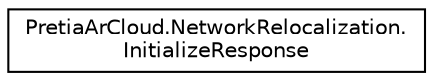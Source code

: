 digraph "Graphical Class Hierarchy"
{
 // LATEX_PDF_SIZE
  edge [fontname="Helvetica",fontsize="10",labelfontname="Helvetica",labelfontsize="10"];
  node [fontname="Helvetica",fontsize="10",shape=record];
  rankdir="LR";
  Node0 [label="PretiaArCloud.NetworkRelocalization.\lInitializeResponse",height=0.2,width=0.4,color="black", fillcolor="white", style="filled",URL="$structPretiaArCloud_1_1NetworkRelocalization_1_1InitializeResponse.html",tooltip=" "];
}
